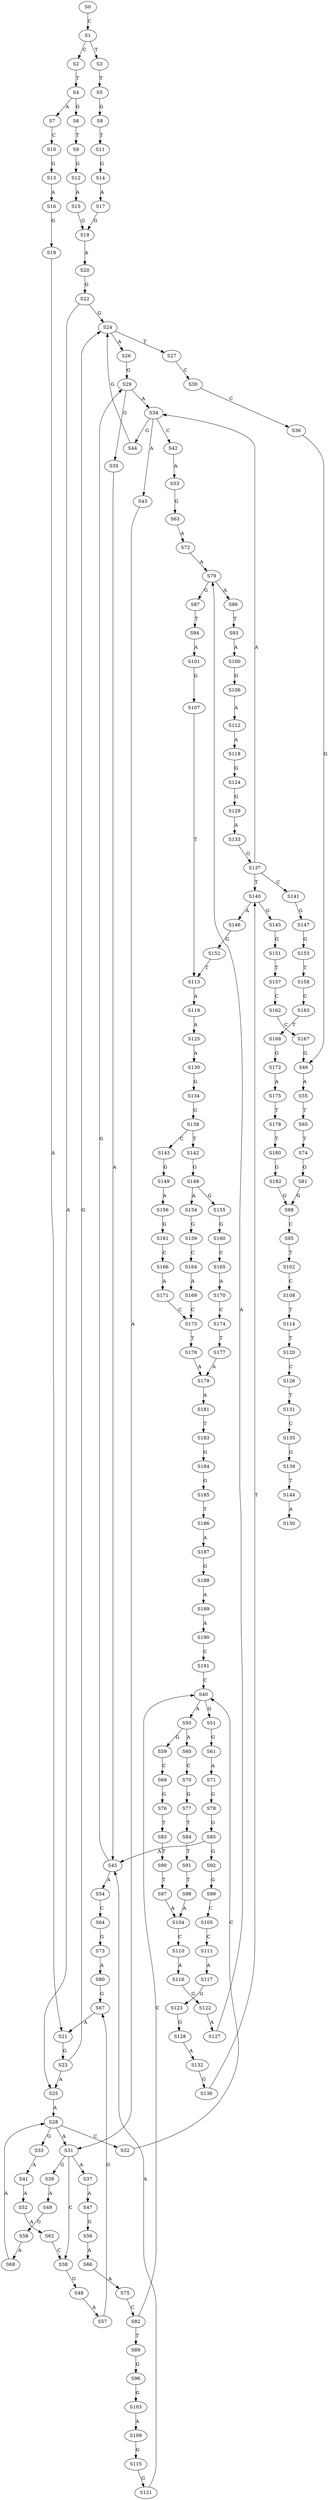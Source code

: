 strict digraph  {
	S0 -> S1 [ label = C ];
	S1 -> S2 [ label = C ];
	S1 -> S3 [ label = T ];
	S2 -> S4 [ label = T ];
	S3 -> S5 [ label = T ];
	S4 -> S6 [ label = G ];
	S4 -> S7 [ label = A ];
	S5 -> S8 [ label = G ];
	S6 -> S9 [ label = T ];
	S7 -> S10 [ label = C ];
	S8 -> S11 [ label = T ];
	S9 -> S12 [ label = G ];
	S10 -> S13 [ label = G ];
	S11 -> S14 [ label = G ];
	S12 -> S15 [ label = A ];
	S13 -> S16 [ label = A ];
	S14 -> S17 [ label = A ];
	S15 -> S18 [ label = G ];
	S16 -> S19 [ label = G ];
	S17 -> S18 [ label = G ];
	S18 -> S20 [ label = A ];
	S19 -> S21 [ label = A ];
	S20 -> S22 [ label = G ];
	S21 -> S23 [ label = G ];
	S22 -> S24 [ label = G ];
	S22 -> S25 [ label = A ];
	S23 -> S25 [ label = A ];
	S23 -> S24 [ label = G ];
	S24 -> S26 [ label = A ];
	S24 -> S27 [ label = T ];
	S25 -> S28 [ label = A ];
	S26 -> S29 [ label = G ];
	S27 -> S30 [ label = C ];
	S28 -> S31 [ label = A ];
	S28 -> S32 [ label = C ];
	S28 -> S33 [ label = G ];
	S29 -> S34 [ label = A ];
	S29 -> S35 [ label = G ];
	S30 -> S36 [ label = C ];
	S31 -> S37 [ label = A ];
	S31 -> S38 [ label = C ];
	S31 -> S39 [ label = G ];
	S32 -> S40 [ label = C ];
	S33 -> S41 [ label = A ];
	S34 -> S42 [ label = C ];
	S34 -> S43 [ label = A ];
	S34 -> S44 [ label = G ];
	S35 -> S45 [ label = A ];
	S36 -> S46 [ label = G ];
	S37 -> S47 [ label = A ];
	S38 -> S48 [ label = G ];
	S39 -> S49 [ label = A ];
	S40 -> S50 [ label = A ];
	S40 -> S51 [ label = G ];
	S41 -> S52 [ label = A ];
	S42 -> S53 [ label = A ];
	S43 -> S31 [ label = A ];
	S44 -> S24 [ label = G ];
	S45 -> S29 [ label = G ];
	S45 -> S54 [ label = A ];
	S46 -> S55 [ label = A ];
	S47 -> S56 [ label = G ];
	S48 -> S57 [ label = A ];
	S49 -> S58 [ label = G ];
	S50 -> S59 [ label = G ];
	S50 -> S60 [ label = A ];
	S51 -> S61 [ label = G ];
	S52 -> S62 [ label = A ];
	S53 -> S63 [ label = G ];
	S54 -> S64 [ label = C ];
	S55 -> S65 [ label = T ];
	S56 -> S66 [ label = A ];
	S57 -> S67 [ label = G ];
	S58 -> S68 [ label = A ];
	S59 -> S69 [ label = C ];
	S60 -> S70 [ label = C ];
	S61 -> S71 [ label = A ];
	S62 -> S38 [ label = C ];
	S63 -> S72 [ label = A ];
	S64 -> S73 [ label = G ];
	S65 -> S74 [ label = T ];
	S66 -> S75 [ label = A ];
	S67 -> S21 [ label = A ];
	S68 -> S28 [ label = A ];
	S69 -> S76 [ label = G ];
	S70 -> S77 [ label = G ];
	S71 -> S78 [ label = G ];
	S72 -> S79 [ label = A ];
	S73 -> S80 [ label = A ];
	S74 -> S81 [ label = G ];
	S75 -> S82 [ label = C ];
	S76 -> S83 [ label = T ];
	S77 -> S84 [ label = T ];
	S78 -> S85 [ label = G ];
	S79 -> S86 [ label = A ];
	S79 -> S87 [ label = G ];
	S80 -> S67 [ label = G ];
	S81 -> S88 [ label = G ];
	S82 -> S40 [ label = C ];
	S82 -> S89 [ label = T ];
	S83 -> S90 [ label = T ];
	S84 -> S91 [ label = T ];
	S85 -> S45 [ label = A ];
	S85 -> S92 [ label = G ];
	S86 -> S93 [ label = T ];
	S87 -> S94 [ label = T ];
	S88 -> S95 [ label = C ];
	S89 -> S96 [ label = G ];
	S90 -> S97 [ label = T ];
	S91 -> S98 [ label = T ];
	S92 -> S99 [ label = G ];
	S93 -> S100 [ label = A ];
	S94 -> S101 [ label = A ];
	S95 -> S102 [ label = T ];
	S96 -> S103 [ label = G ];
	S97 -> S104 [ label = A ];
	S98 -> S104 [ label = A ];
	S99 -> S105 [ label = C ];
	S100 -> S106 [ label = G ];
	S101 -> S107 [ label = G ];
	S102 -> S108 [ label = C ];
	S103 -> S109 [ label = A ];
	S104 -> S110 [ label = C ];
	S105 -> S111 [ label = C ];
	S106 -> S112 [ label = A ];
	S107 -> S113 [ label = T ];
	S108 -> S114 [ label = T ];
	S109 -> S115 [ label = G ];
	S110 -> S116 [ label = A ];
	S111 -> S117 [ label = A ];
	S112 -> S118 [ label = A ];
	S113 -> S119 [ label = A ];
	S114 -> S120 [ label = T ];
	S115 -> S121 [ label = G ];
	S116 -> S122 [ label = G ];
	S117 -> S123 [ label = G ];
	S118 -> S124 [ label = G ];
	S119 -> S125 [ label = A ];
	S120 -> S126 [ label = C ];
	S121 -> S45 [ label = A ];
	S122 -> S127 [ label = A ];
	S123 -> S128 [ label = G ];
	S124 -> S129 [ label = G ];
	S125 -> S130 [ label = A ];
	S126 -> S131 [ label = T ];
	S127 -> S79 [ label = A ];
	S128 -> S132 [ label = A ];
	S129 -> S133 [ label = A ];
	S130 -> S134 [ label = G ];
	S131 -> S135 [ label = C ];
	S132 -> S136 [ label = G ];
	S133 -> S137 [ label = G ];
	S134 -> S138 [ label = G ];
	S135 -> S139 [ label = G ];
	S136 -> S140 [ label = T ];
	S137 -> S140 [ label = T ];
	S137 -> S141 [ label = C ];
	S137 -> S34 [ label = A ];
	S138 -> S142 [ label = T ];
	S138 -> S143 [ label = C ];
	S139 -> S144 [ label = T ];
	S140 -> S145 [ label = G ];
	S140 -> S146 [ label = A ];
	S141 -> S147 [ label = G ];
	S142 -> S148 [ label = G ];
	S143 -> S149 [ label = G ];
	S144 -> S150 [ label = A ];
	S145 -> S151 [ label = G ];
	S146 -> S152 [ label = G ];
	S147 -> S153 [ label = G ];
	S148 -> S154 [ label = A ];
	S148 -> S155 [ label = G ];
	S149 -> S156 [ label = A ];
	S151 -> S157 [ label = T ];
	S152 -> S113 [ label = T ];
	S153 -> S158 [ label = T ];
	S154 -> S159 [ label = G ];
	S155 -> S160 [ label = G ];
	S156 -> S161 [ label = G ];
	S157 -> S162 [ label = C ];
	S158 -> S163 [ label = C ];
	S159 -> S164 [ label = C ];
	S160 -> S165 [ label = C ];
	S161 -> S166 [ label = C ];
	S162 -> S167 [ label = C ];
	S163 -> S168 [ label = T ];
	S164 -> S169 [ label = A ];
	S165 -> S170 [ label = A ];
	S166 -> S171 [ label = A ];
	S167 -> S46 [ label = G ];
	S168 -> S172 [ label = G ];
	S169 -> S173 [ label = C ];
	S170 -> S174 [ label = C ];
	S171 -> S173 [ label = C ];
	S172 -> S175 [ label = A ];
	S173 -> S176 [ label = T ];
	S174 -> S177 [ label = T ];
	S175 -> S178 [ label = T ];
	S176 -> S179 [ label = A ];
	S177 -> S179 [ label = A ];
	S178 -> S180 [ label = T ];
	S179 -> S181 [ label = A ];
	S180 -> S182 [ label = G ];
	S181 -> S183 [ label = T ];
	S182 -> S88 [ label = G ];
	S183 -> S184 [ label = G ];
	S184 -> S185 [ label = G ];
	S185 -> S186 [ label = T ];
	S186 -> S187 [ label = A ];
	S187 -> S188 [ label = G ];
	S188 -> S189 [ label = A ];
	S189 -> S190 [ label = A ];
	S190 -> S191 [ label = C ];
	S191 -> S40 [ label = C ];
}
